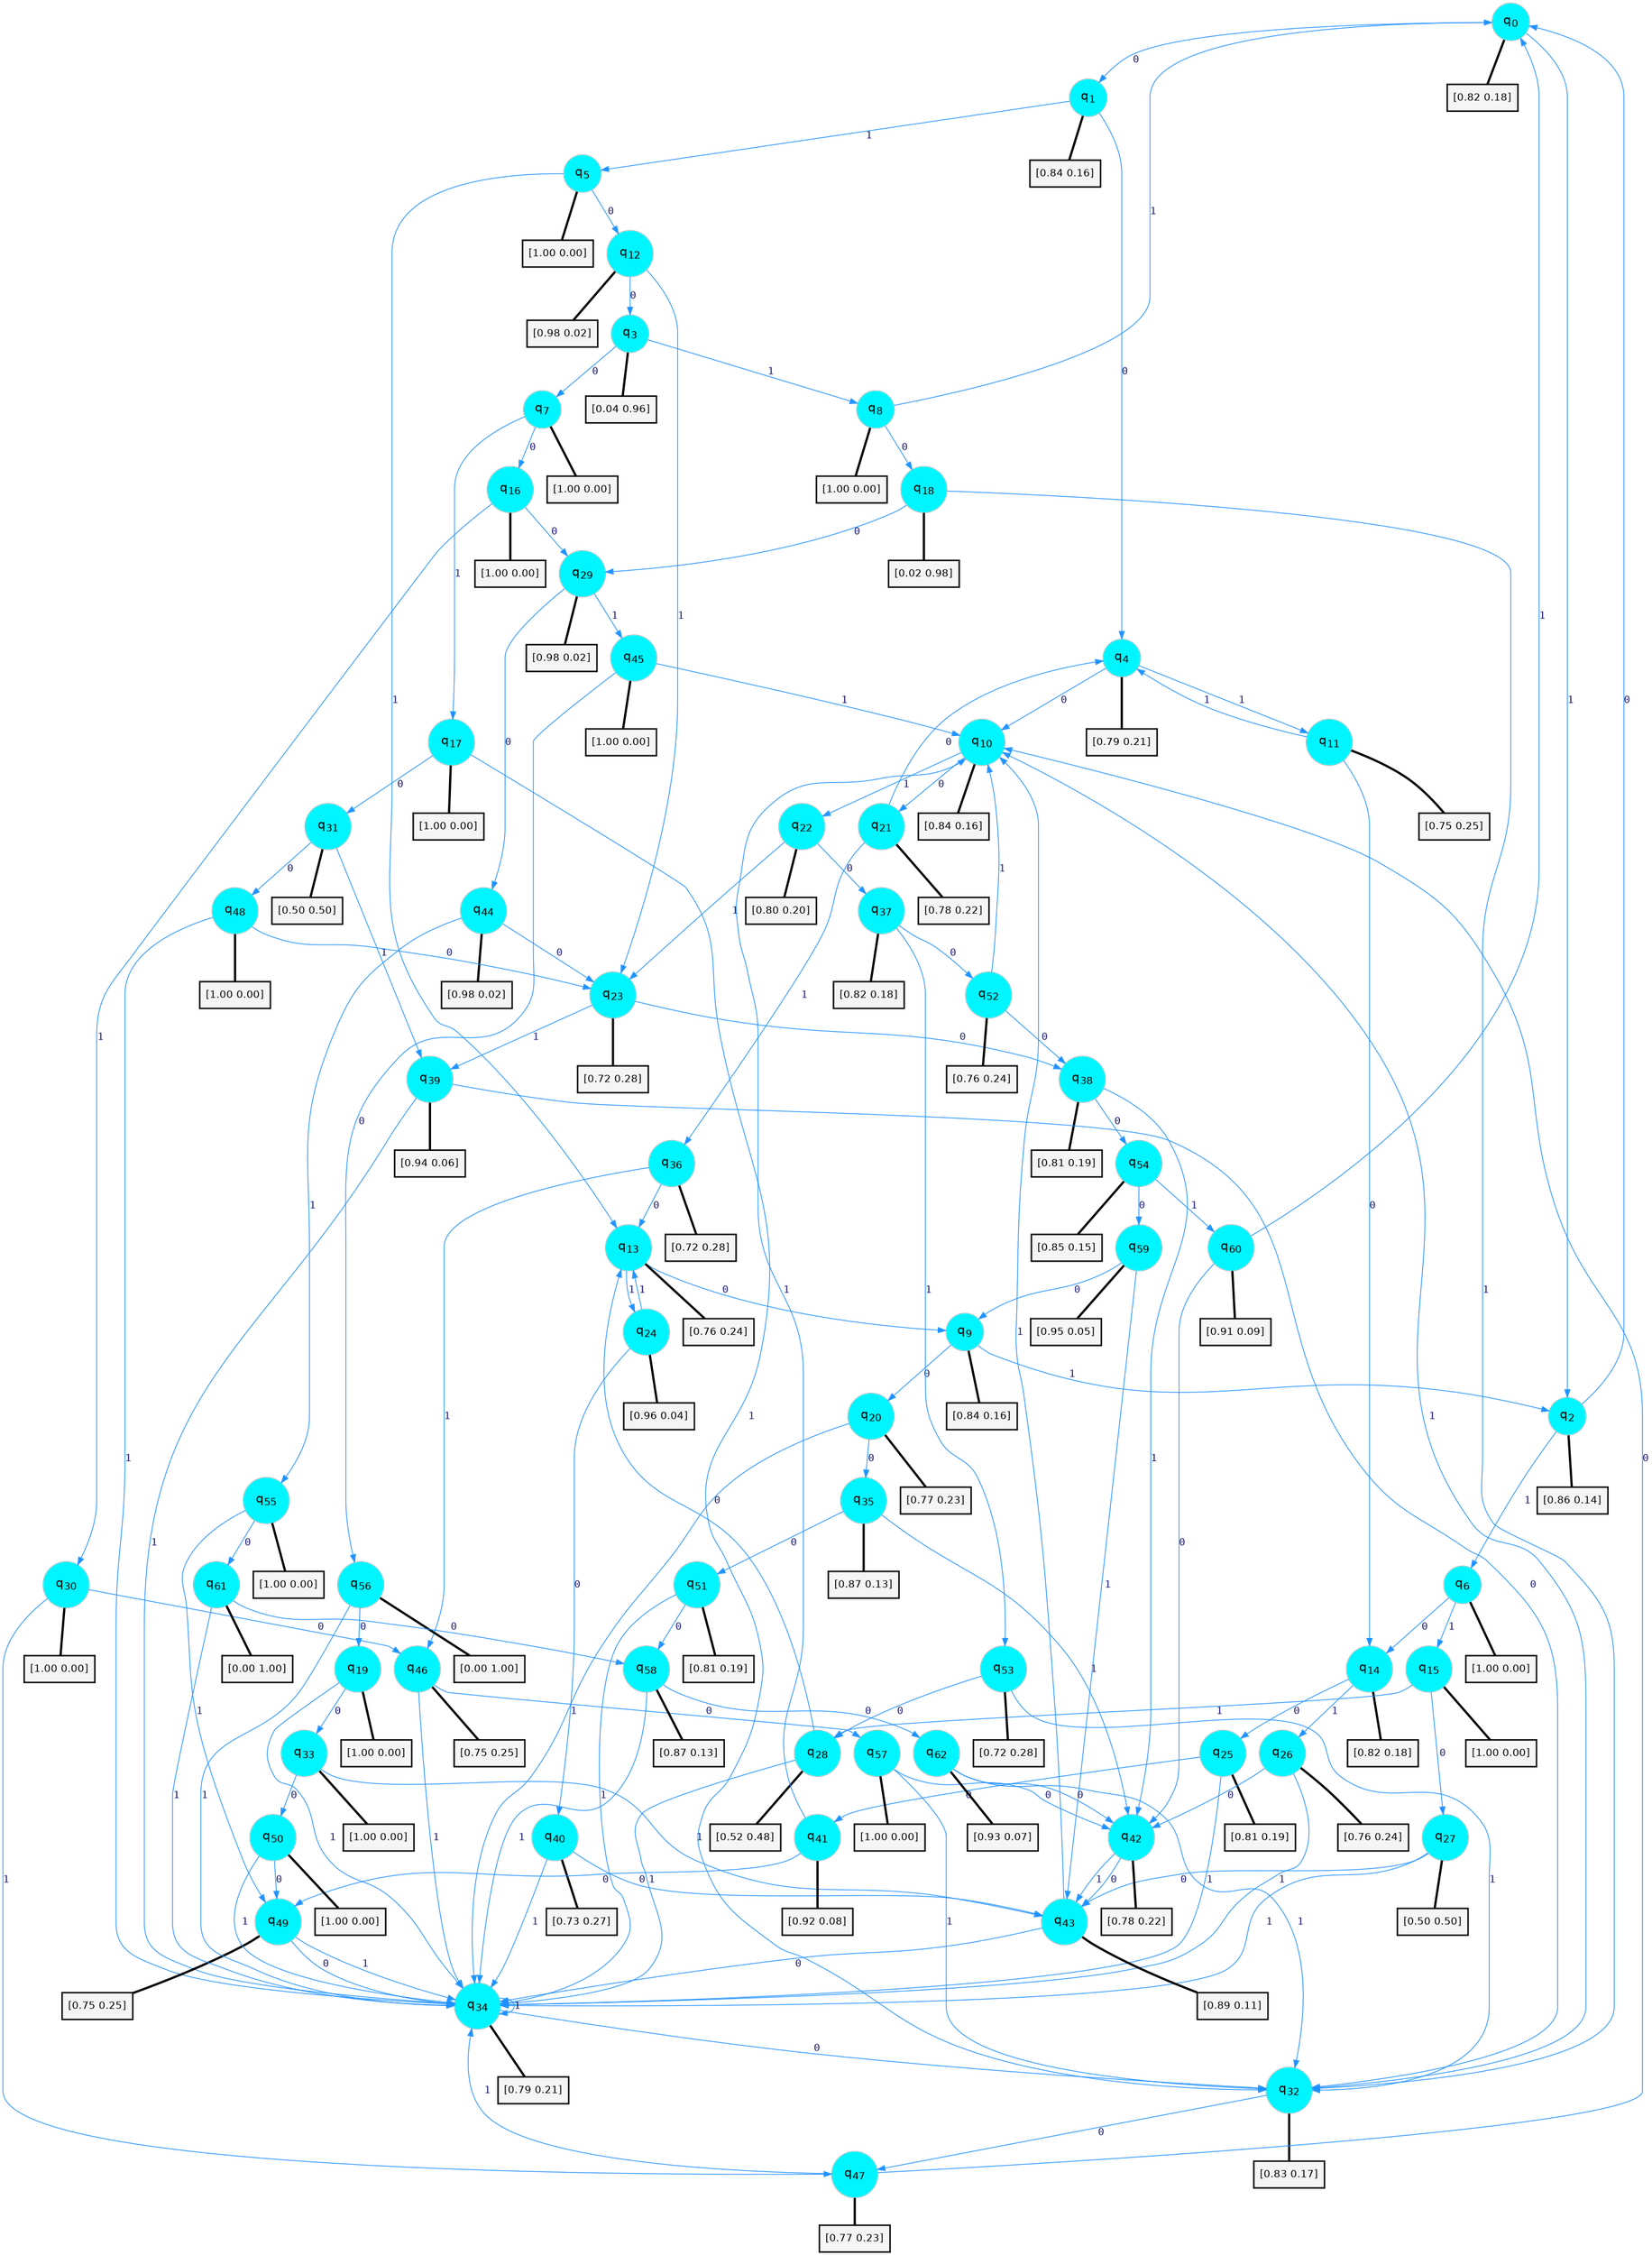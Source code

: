 digraph G {
graph [
bgcolor=transparent, dpi=300, rankdir=TD, size="40,25"];
node [
color=gray, fillcolor=turquoise1, fontcolor=black, fontname=Helvetica, fontsize=16, fontweight=bold, shape=circle, style=filled];
edge [
arrowsize=1, color=dodgerblue1, fontcolor=midnightblue, fontname=courier, fontweight=bold, penwidth=1, style=solid, weight=20];
0[label=<q<SUB>0</SUB>>];
1[label=<q<SUB>1</SUB>>];
2[label=<q<SUB>2</SUB>>];
3[label=<q<SUB>3</SUB>>];
4[label=<q<SUB>4</SUB>>];
5[label=<q<SUB>5</SUB>>];
6[label=<q<SUB>6</SUB>>];
7[label=<q<SUB>7</SUB>>];
8[label=<q<SUB>8</SUB>>];
9[label=<q<SUB>9</SUB>>];
10[label=<q<SUB>10</SUB>>];
11[label=<q<SUB>11</SUB>>];
12[label=<q<SUB>12</SUB>>];
13[label=<q<SUB>13</SUB>>];
14[label=<q<SUB>14</SUB>>];
15[label=<q<SUB>15</SUB>>];
16[label=<q<SUB>16</SUB>>];
17[label=<q<SUB>17</SUB>>];
18[label=<q<SUB>18</SUB>>];
19[label=<q<SUB>19</SUB>>];
20[label=<q<SUB>20</SUB>>];
21[label=<q<SUB>21</SUB>>];
22[label=<q<SUB>22</SUB>>];
23[label=<q<SUB>23</SUB>>];
24[label=<q<SUB>24</SUB>>];
25[label=<q<SUB>25</SUB>>];
26[label=<q<SUB>26</SUB>>];
27[label=<q<SUB>27</SUB>>];
28[label=<q<SUB>28</SUB>>];
29[label=<q<SUB>29</SUB>>];
30[label=<q<SUB>30</SUB>>];
31[label=<q<SUB>31</SUB>>];
32[label=<q<SUB>32</SUB>>];
33[label=<q<SUB>33</SUB>>];
34[label=<q<SUB>34</SUB>>];
35[label=<q<SUB>35</SUB>>];
36[label=<q<SUB>36</SUB>>];
37[label=<q<SUB>37</SUB>>];
38[label=<q<SUB>38</SUB>>];
39[label=<q<SUB>39</SUB>>];
40[label=<q<SUB>40</SUB>>];
41[label=<q<SUB>41</SUB>>];
42[label=<q<SUB>42</SUB>>];
43[label=<q<SUB>43</SUB>>];
44[label=<q<SUB>44</SUB>>];
45[label=<q<SUB>45</SUB>>];
46[label=<q<SUB>46</SUB>>];
47[label=<q<SUB>47</SUB>>];
48[label=<q<SUB>48</SUB>>];
49[label=<q<SUB>49</SUB>>];
50[label=<q<SUB>50</SUB>>];
51[label=<q<SUB>51</SUB>>];
52[label=<q<SUB>52</SUB>>];
53[label=<q<SUB>53</SUB>>];
54[label=<q<SUB>54</SUB>>];
55[label=<q<SUB>55</SUB>>];
56[label=<q<SUB>56</SUB>>];
57[label=<q<SUB>57</SUB>>];
58[label=<q<SUB>58</SUB>>];
59[label=<q<SUB>59</SUB>>];
60[label=<q<SUB>60</SUB>>];
61[label=<q<SUB>61</SUB>>];
62[label=<q<SUB>62</SUB>>];
63[label="[0.82 0.18]", shape=box,fontcolor=black, fontname=Helvetica, fontsize=14, penwidth=2, fillcolor=whitesmoke,color=black];
64[label="[0.84 0.16]", shape=box,fontcolor=black, fontname=Helvetica, fontsize=14, penwidth=2, fillcolor=whitesmoke,color=black];
65[label="[0.86 0.14]", shape=box,fontcolor=black, fontname=Helvetica, fontsize=14, penwidth=2, fillcolor=whitesmoke,color=black];
66[label="[0.04 0.96]", shape=box,fontcolor=black, fontname=Helvetica, fontsize=14, penwidth=2, fillcolor=whitesmoke,color=black];
67[label="[0.79 0.21]", shape=box,fontcolor=black, fontname=Helvetica, fontsize=14, penwidth=2, fillcolor=whitesmoke,color=black];
68[label="[1.00 0.00]", shape=box,fontcolor=black, fontname=Helvetica, fontsize=14, penwidth=2, fillcolor=whitesmoke,color=black];
69[label="[1.00 0.00]", shape=box,fontcolor=black, fontname=Helvetica, fontsize=14, penwidth=2, fillcolor=whitesmoke,color=black];
70[label="[1.00 0.00]", shape=box,fontcolor=black, fontname=Helvetica, fontsize=14, penwidth=2, fillcolor=whitesmoke,color=black];
71[label="[1.00 0.00]", shape=box,fontcolor=black, fontname=Helvetica, fontsize=14, penwidth=2, fillcolor=whitesmoke,color=black];
72[label="[0.84 0.16]", shape=box,fontcolor=black, fontname=Helvetica, fontsize=14, penwidth=2, fillcolor=whitesmoke,color=black];
73[label="[0.84 0.16]", shape=box,fontcolor=black, fontname=Helvetica, fontsize=14, penwidth=2, fillcolor=whitesmoke,color=black];
74[label="[0.75 0.25]", shape=box,fontcolor=black, fontname=Helvetica, fontsize=14, penwidth=2, fillcolor=whitesmoke,color=black];
75[label="[0.98 0.02]", shape=box,fontcolor=black, fontname=Helvetica, fontsize=14, penwidth=2, fillcolor=whitesmoke,color=black];
76[label="[0.76 0.24]", shape=box,fontcolor=black, fontname=Helvetica, fontsize=14, penwidth=2, fillcolor=whitesmoke,color=black];
77[label="[0.82 0.18]", shape=box,fontcolor=black, fontname=Helvetica, fontsize=14, penwidth=2, fillcolor=whitesmoke,color=black];
78[label="[1.00 0.00]", shape=box,fontcolor=black, fontname=Helvetica, fontsize=14, penwidth=2, fillcolor=whitesmoke,color=black];
79[label="[1.00 0.00]", shape=box,fontcolor=black, fontname=Helvetica, fontsize=14, penwidth=2, fillcolor=whitesmoke,color=black];
80[label="[1.00 0.00]", shape=box,fontcolor=black, fontname=Helvetica, fontsize=14, penwidth=2, fillcolor=whitesmoke,color=black];
81[label="[0.02 0.98]", shape=box,fontcolor=black, fontname=Helvetica, fontsize=14, penwidth=2, fillcolor=whitesmoke,color=black];
82[label="[1.00 0.00]", shape=box,fontcolor=black, fontname=Helvetica, fontsize=14, penwidth=2, fillcolor=whitesmoke,color=black];
83[label="[0.77 0.23]", shape=box,fontcolor=black, fontname=Helvetica, fontsize=14, penwidth=2, fillcolor=whitesmoke,color=black];
84[label="[0.78 0.22]", shape=box,fontcolor=black, fontname=Helvetica, fontsize=14, penwidth=2, fillcolor=whitesmoke,color=black];
85[label="[0.80 0.20]", shape=box,fontcolor=black, fontname=Helvetica, fontsize=14, penwidth=2, fillcolor=whitesmoke,color=black];
86[label="[0.72 0.28]", shape=box,fontcolor=black, fontname=Helvetica, fontsize=14, penwidth=2, fillcolor=whitesmoke,color=black];
87[label="[0.96 0.04]", shape=box,fontcolor=black, fontname=Helvetica, fontsize=14, penwidth=2, fillcolor=whitesmoke,color=black];
88[label="[0.81 0.19]", shape=box,fontcolor=black, fontname=Helvetica, fontsize=14, penwidth=2, fillcolor=whitesmoke,color=black];
89[label="[0.76 0.24]", shape=box,fontcolor=black, fontname=Helvetica, fontsize=14, penwidth=2, fillcolor=whitesmoke,color=black];
90[label="[0.50 0.50]", shape=box,fontcolor=black, fontname=Helvetica, fontsize=14, penwidth=2, fillcolor=whitesmoke,color=black];
91[label="[0.52 0.48]", shape=box,fontcolor=black, fontname=Helvetica, fontsize=14, penwidth=2, fillcolor=whitesmoke,color=black];
92[label="[0.98 0.02]", shape=box,fontcolor=black, fontname=Helvetica, fontsize=14, penwidth=2, fillcolor=whitesmoke,color=black];
93[label="[1.00 0.00]", shape=box,fontcolor=black, fontname=Helvetica, fontsize=14, penwidth=2, fillcolor=whitesmoke,color=black];
94[label="[0.50 0.50]", shape=box,fontcolor=black, fontname=Helvetica, fontsize=14, penwidth=2, fillcolor=whitesmoke,color=black];
95[label="[0.83 0.17]", shape=box,fontcolor=black, fontname=Helvetica, fontsize=14, penwidth=2, fillcolor=whitesmoke,color=black];
96[label="[1.00 0.00]", shape=box,fontcolor=black, fontname=Helvetica, fontsize=14, penwidth=2, fillcolor=whitesmoke,color=black];
97[label="[0.79 0.21]", shape=box,fontcolor=black, fontname=Helvetica, fontsize=14, penwidth=2, fillcolor=whitesmoke,color=black];
98[label="[0.87 0.13]", shape=box,fontcolor=black, fontname=Helvetica, fontsize=14, penwidth=2, fillcolor=whitesmoke,color=black];
99[label="[0.72 0.28]", shape=box,fontcolor=black, fontname=Helvetica, fontsize=14, penwidth=2, fillcolor=whitesmoke,color=black];
100[label="[0.82 0.18]", shape=box,fontcolor=black, fontname=Helvetica, fontsize=14, penwidth=2, fillcolor=whitesmoke,color=black];
101[label="[0.81 0.19]", shape=box,fontcolor=black, fontname=Helvetica, fontsize=14, penwidth=2, fillcolor=whitesmoke,color=black];
102[label="[0.94 0.06]", shape=box,fontcolor=black, fontname=Helvetica, fontsize=14, penwidth=2, fillcolor=whitesmoke,color=black];
103[label="[0.73 0.27]", shape=box,fontcolor=black, fontname=Helvetica, fontsize=14, penwidth=2, fillcolor=whitesmoke,color=black];
104[label="[0.92 0.08]", shape=box,fontcolor=black, fontname=Helvetica, fontsize=14, penwidth=2, fillcolor=whitesmoke,color=black];
105[label="[0.78 0.22]", shape=box,fontcolor=black, fontname=Helvetica, fontsize=14, penwidth=2, fillcolor=whitesmoke,color=black];
106[label="[0.89 0.11]", shape=box,fontcolor=black, fontname=Helvetica, fontsize=14, penwidth=2, fillcolor=whitesmoke,color=black];
107[label="[0.98 0.02]", shape=box,fontcolor=black, fontname=Helvetica, fontsize=14, penwidth=2, fillcolor=whitesmoke,color=black];
108[label="[1.00 0.00]", shape=box,fontcolor=black, fontname=Helvetica, fontsize=14, penwidth=2, fillcolor=whitesmoke,color=black];
109[label="[0.75 0.25]", shape=box,fontcolor=black, fontname=Helvetica, fontsize=14, penwidth=2, fillcolor=whitesmoke,color=black];
110[label="[0.77 0.23]", shape=box,fontcolor=black, fontname=Helvetica, fontsize=14, penwidth=2, fillcolor=whitesmoke,color=black];
111[label="[1.00 0.00]", shape=box,fontcolor=black, fontname=Helvetica, fontsize=14, penwidth=2, fillcolor=whitesmoke,color=black];
112[label="[0.75 0.25]", shape=box,fontcolor=black, fontname=Helvetica, fontsize=14, penwidth=2, fillcolor=whitesmoke,color=black];
113[label="[1.00 0.00]", shape=box,fontcolor=black, fontname=Helvetica, fontsize=14, penwidth=2, fillcolor=whitesmoke,color=black];
114[label="[0.81 0.19]", shape=box,fontcolor=black, fontname=Helvetica, fontsize=14, penwidth=2, fillcolor=whitesmoke,color=black];
115[label="[0.76 0.24]", shape=box,fontcolor=black, fontname=Helvetica, fontsize=14, penwidth=2, fillcolor=whitesmoke,color=black];
116[label="[0.72 0.28]", shape=box,fontcolor=black, fontname=Helvetica, fontsize=14, penwidth=2, fillcolor=whitesmoke,color=black];
117[label="[0.85 0.15]", shape=box,fontcolor=black, fontname=Helvetica, fontsize=14, penwidth=2, fillcolor=whitesmoke,color=black];
118[label="[1.00 0.00]", shape=box,fontcolor=black, fontname=Helvetica, fontsize=14, penwidth=2, fillcolor=whitesmoke,color=black];
119[label="[0.00 1.00]", shape=box,fontcolor=black, fontname=Helvetica, fontsize=14, penwidth=2, fillcolor=whitesmoke,color=black];
120[label="[1.00 0.00]", shape=box,fontcolor=black, fontname=Helvetica, fontsize=14, penwidth=2, fillcolor=whitesmoke,color=black];
121[label="[0.87 0.13]", shape=box,fontcolor=black, fontname=Helvetica, fontsize=14, penwidth=2, fillcolor=whitesmoke,color=black];
122[label="[0.95 0.05]", shape=box,fontcolor=black, fontname=Helvetica, fontsize=14, penwidth=2, fillcolor=whitesmoke,color=black];
123[label="[0.91 0.09]", shape=box,fontcolor=black, fontname=Helvetica, fontsize=14, penwidth=2, fillcolor=whitesmoke,color=black];
124[label="[0.00 1.00]", shape=box,fontcolor=black, fontname=Helvetica, fontsize=14, penwidth=2, fillcolor=whitesmoke,color=black];
125[label="[0.93 0.07]", shape=box,fontcolor=black, fontname=Helvetica, fontsize=14, penwidth=2, fillcolor=whitesmoke,color=black];
0->1 [label=0];
0->2 [label=1];
0->63 [arrowhead=none, penwidth=3,color=black];
1->4 [label=0];
1->5 [label=1];
1->64 [arrowhead=none, penwidth=3,color=black];
2->0 [label=0];
2->6 [label=1];
2->65 [arrowhead=none, penwidth=3,color=black];
3->7 [label=0];
3->8 [label=1];
3->66 [arrowhead=none, penwidth=3,color=black];
4->10 [label=0];
4->11 [label=1];
4->67 [arrowhead=none, penwidth=3,color=black];
5->12 [label=0];
5->13 [label=1];
5->68 [arrowhead=none, penwidth=3,color=black];
6->14 [label=0];
6->15 [label=1];
6->69 [arrowhead=none, penwidth=3,color=black];
7->16 [label=0];
7->17 [label=1];
7->70 [arrowhead=none, penwidth=3,color=black];
8->18 [label=0];
8->0 [label=1];
8->71 [arrowhead=none, penwidth=3,color=black];
9->20 [label=0];
9->2 [label=1];
9->72 [arrowhead=none, penwidth=3,color=black];
10->21 [label=0];
10->22 [label=1];
10->73 [arrowhead=none, penwidth=3,color=black];
11->14 [label=0];
11->4 [label=1];
11->74 [arrowhead=none, penwidth=3,color=black];
12->3 [label=0];
12->23 [label=1];
12->75 [arrowhead=none, penwidth=3,color=black];
13->9 [label=0];
13->24 [label=1];
13->76 [arrowhead=none, penwidth=3,color=black];
14->25 [label=0];
14->26 [label=1];
14->77 [arrowhead=none, penwidth=3,color=black];
15->27 [label=0];
15->28 [label=1];
15->78 [arrowhead=none, penwidth=3,color=black];
16->29 [label=0];
16->30 [label=1];
16->79 [arrowhead=none, penwidth=3,color=black];
17->31 [label=0];
17->32 [label=1];
17->80 [arrowhead=none, penwidth=3,color=black];
18->29 [label=0];
18->32 [label=1];
18->81 [arrowhead=none, penwidth=3,color=black];
19->33 [label=0];
19->34 [label=1];
19->82 [arrowhead=none, penwidth=3,color=black];
20->35 [label=0];
20->34 [label=1];
20->83 [arrowhead=none, penwidth=3,color=black];
21->4 [label=0];
21->36 [label=1];
21->84 [arrowhead=none, penwidth=3,color=black];
22->37 [label=0];
22->23 [label=1];
22->85 [arrowhead=none, penwidth=3,color=black];
23->38 [label=0];
23->39 [label=1];
23->86 [arrowhead=none, penwidth=3,color=black];
24->40 [label=0];
24->13 [label=1];
24->87 [arrowhead=none, penwidth=3,color=black];
25->41 [label=0];
25->34 [label=1];
25->88 [arrowhead=none, penwidth=3,color=black];
26->42 [label=0];
26->34 [label=1];
26->89 [arrowhead=none, penwidth=3,color=black];
27->43 [label=0];
27->34 [label=1];
27->90 [arrowhead=none, penwidth=3,color=black];
28->13 [label=0];
28->34 [label=1];
28->91 [arrowhead=none, penwidth=3,color=black];
29->44 [label=0];
29->45 [label=1];
29->92 [arrowhead=none, penwidth=3,color=black];
30->46 [label=0];
30->47 [label=1];
30->93 [arrowhead=none, penwidth=3,color=black];
31->48 [label=0];
31->39 [label=1];
31->94 [arrowhead=none, penwidth=3,color=black];
32->47 [label=0];
32->10 [label=1];
32->95 [arrowhead=none, penwidth=3,color=black];
33->50 [label=0];
33->43 [label=1];
33->96 [arrowhead=none, penwidth=3,color=black];
34->32 [label=0];
34->34 [label=1];
34->97 [arrowhead=none, penwidth=3,color=black];
35->51 [label=0];
35->42 [label=1];
35->98 [arrowhead=none, penwidth=3,color=black];
36->13 [label=0];
36->46 [label=1];
36->99 [arrowhead=none, penwidth=3,color=black];
37->52 [label=0];
37->53 [label=1];
37->100 [arrowhead=none, penwidth=3,color=black];
38->54 [label=0];
38->42 [label=1];
38->101 [arrowhead=none, penwidth=3,color=black];
39->32 [label=0];
39->34 [label=1];
39->102 [arrowhead=none, penwidth=3,color=black];
40->43 [label=0];
40->34 [label=1];
40->103 [arrowhead=none, penwidth=3,color=black];
41->49 [label=0];
41->10 [label=1];
41->104 [arrowhead=none, penwidth=3,color=black];
42->43 [label=0];
42->43 [label=1];
42->105 [arrowhead=none, penwidth=3,color=black];
43->34 [label=0];
43->10 [label=1];
43->106 [arrowhead=none, penwidth=3,color=black];
44->23 [label=0];
44->55 [label=1];
44->107 [arrowhead=none, penwidth=3,color=black];
45->56 [label=0];
45->10 [label=1];
45->108 [arrowhead=none, penwidth=3,color=black];
46->57 [label=0];
46->34 [label=1];
46->109 [arrowhead=none, penwidth=3,color=black];
47->10 [label=0];
47->34 [label=1];
47->110 [arrowhead=none, penwidth=3,color=black];
48->23 [label=0];
48->34 [label=1];
48->111 [arrowhead=none, penwidth=3,color=black];
49->34 [label=0];
49->34 [label=1];
49->112 [arrowhead=none, penwidth=3,color=black];
50->49 [label=0];
50->34 [label=1];
50->113 [arrowhead=none, penwidth=3,color=black];
51->58 [label=0];
51->34 [label=1];
51->114 [arrowhead=none, penwidth=3,color=black];
52->38 [label=0];
52->10 [label=1];
52->115 [arrowhead=none, penwidth=3,color=black];
53->28 [label=0];
53->32 [label=1];
53->116 [arrowhead=none, penwidth=3,color=black];
54->59 [label=0];
54->60 [label=1];
54->117 [arrowhead=none, penwidth=3,color=black];
55->61 [label=0];
55->49 [label=1];
55->118 [arrowhead=none, penwidth=3,color=black];
56->19 [label=0];
56->34 [label=1];
56->119 [arrowhead=none, penwidth=3,color=black];
57->42 [label=0];
57->32 [label=1];
57->120 [arrowhead=none, penwidth=3,color=black];
58->62 [label=0];
58->34 [label=1];
58->121 [arrowhead=none, penwidth=3,color=black];
59->9 [label=0];
59->43 [label=1];
59->122 [arrowhead=none, penwidth=3,color=black];
60->42 [label=0];
60->0 [label=1];
60->123 [arrowhead=none, penwidth=3,color=black];
61->58 [label=0];
61->34 [label=1];
61->124 [arrowhead=none, penwidth=3,color=black];
62->42 [label=0];
62->32 [label=1];
62->125 [arrowhead=none, penwidth=3,color=black];
}

